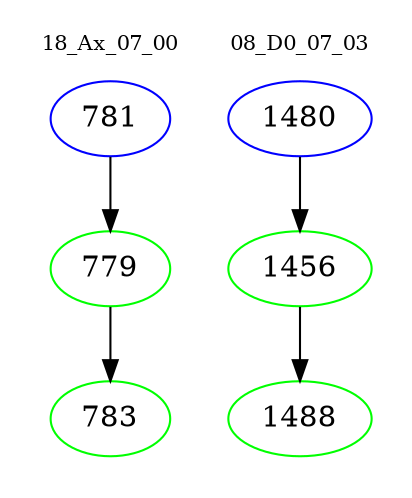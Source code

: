 digraph{
subgraph cluster_0 {
color = white
label = "18_Ax_07_00";
fontsize=10;
T0_781 [label="781", color="blue"]
T0_781 -> T0_779 [color="black"]
T0_779 [label="779", color="green"]
T0_779 -> T0_783 [color="black"]
T0_783 [label="783", color="green"]
}
subgraph cluster_1 {
color = white
label = "08_D0_07_03";
fontsize=10;
T1_1480 [label="1480", color="blue"]
T1_1480 -> T1_1456 [color="black"]
T1_1456 [label="1456", color="green"]
T1_1456 -> T1_1488 [color="black"]
T1_1488 [label="1488", color="green"]
}
}
